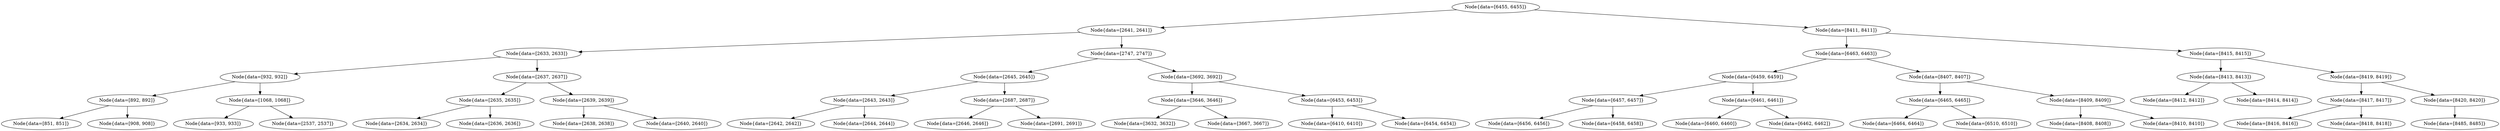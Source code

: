 digraph G{
498726467 [label="Node{data=[6455, 6455]}"]
498726467 -> 1988892235
1988892235 [label="Node{data=[2641, 2641]}"]
1988892235 -> 650819175
650819175 [label="Node{data=[2633, 2633]}"]
650819175 -> 1733487472
1733487472 [label="Node{data=[932, 932]}"]
1733487472 -> 889918007
889918007 [label="Node{data=[892, 892]}"]
889918007 -> 597914771
597914771 [label="Node{data=[851, 851]}"]
889918007 -> 1344898830
1344898830 [label="Node{data=[908, 908]}"]
1733487472 -> 542179088
542179088 [label="Node{data=[1068, 1068]}"]
542179088 -> 1294457735
1294457735 [label="Node{data=[933, 933]}"]
542179088 -> 1964521820
1964521820 [label="Node{data=[2537, 2537]}"]
650819175 -> 1771426054
1771426054 [label="Node{data=[2637, 2637]}"]
1771426054 -> 1310333787
1310333787 [label="Node{data=[2635, 2635]}"]
1310333787 -> 1032985340
1032985340 [label="Node{data=[2634, 2634]}"]
1310333787 -> 166987467
166987467 [label="Node{data=[2636, 2636]}"]
1771426054 -> 1320090386
1320090386 [label="Node{data=[2639, 2639]}"]
1320090386 -> 1349579103
1349579103 [label="Node{data=[2638, 2638]}"]
1320090386 -> 2098742359
2098742359 [label="Node{data=[2640, 2640]}"]
1988892235 -> 1416877921
1416877921 [label="Node{data=[2747, 2747]}"]
1416877921 -> 1832702102
1832702102 [label="Node{data=[2645, 2645]}"]
1832702102 -> 974208615
974208615 [label="Node{data=[2643, 2643]}"]
974208615 -> 93650830
93650830 [label="Node{data=[2642, 2642]}"]
974208615 -> 1326905474
1326905474 [label="Node{data=[2644, 2644]}"]
1832702102 -> 1151678870
1151678870 [label="Node{data=[2687, 2687]}"]
1151678870 -> 2012530019
2012530019 [label="Node{data=[2646, 2646]}"]
1151678870 -> 1438526620
1438526620 [label="Node{data=[2691, 2691]}"]
1416877921 -> 756292673
756292673 [label="Node{data=[3692, 3692]}"]
756292673 -> 1083243004
1083243004 [label="Node{data=[3646, 3646]}"]
1083243004 -> 295625552
295625552 [label="Node{data=[3632, 3632]}"]
1083243004 -> 903935795
903935795 [label="Node{data=[3667, 3667]}"]
756292673 -> 949683162
949683162 [label="Node{data=[6453, 6453]}"]
949683162 -> 2139308588
2139308588 [label="Node{data=[6410, 6410]}"]
949683162 -> 434219759
434219759 [label="Node{data=[6454, 6454]}"]
498726467 -> 722112399
722112399 [label="Node{data=[8411, 8411]}"]
722112399 -> 1265622247
1265622247 [label="Node{data=[6463, 6463]}"]
1265622247 -> 781743492
781743492 [label="Node{data=[6459, 6459]}"]
781743492 -> 985269354
985269354 [label="Node{data=[6457, 6457]}"]
985269354 -> 1169392197
1169392197 [label="Node{data=[6456, 6456]}"]
985269354 -> 1888413424
1888413424 [label="Node{data=[6458, 6458]}"]
781743492 -> 500668720
500668720 [label="Node{data=[6461, 6461]}"]
500668720 -> 2007254964
2007254964 [label="Node{data=[6460, 6460]}"]
500668720 -> 786186927
786186927 [label="Node{data=[6462, 6462]}"]
1265622247 -> 702712034
702712034 [label="Node{data=[8407, 8407]}"]
702712034 -> 148736759
148736759 [label="Node{data=[6465, 6465]}"]
148736759 -> 1561458111
1561458111 [label="Node{data=[6464, 6464]}"]
148736759 -> 294915464
294915464 [label="Node{data=[6510, 6510]}"]
702712034 -> 738996928
738996928 [label="Node{data=[8409, 8409]}"]
738996928 -> 1214418820
1214418820 [label="Node{data=[8408, 8408]}"]
738996928 -> 437004090
437004090 [label="Node{data=[8410, 8410]}"]
722112399 -> 725979582
725979582 [label="Node{data=[8415, 8415]}"]
725979582 -> 1720855588
1720855588 [label="Node{data=[8413, 8413]}"]
1720855588 -> 978354653
978354653 [label="Node{data=[8412, 8412]}"]
1720855588 -> 1092502618
1092502618 [label="Node{data=[8414, 8414]}"]
725979582 -> 1179772326
1179772326 [label="Node{data=[8419, 8419]}"]
1179772326 -> 836043332
836043332 [label="Node{data=[8417, 8417]}"]
836043332 -> 255140810
255140810 [label="Node{data=[8416, 8416]}"]
836043332 -> 1018858210
1018858210 [label="Node{data=[8418, 8418]}"]
1179772326 -> 1972319238
1972319238 [label="Node{data=[8420, 8420]}"]
1972319238 -> 1817300945
1817300945 [label="Node{data=[8485, 8485]}"]
}